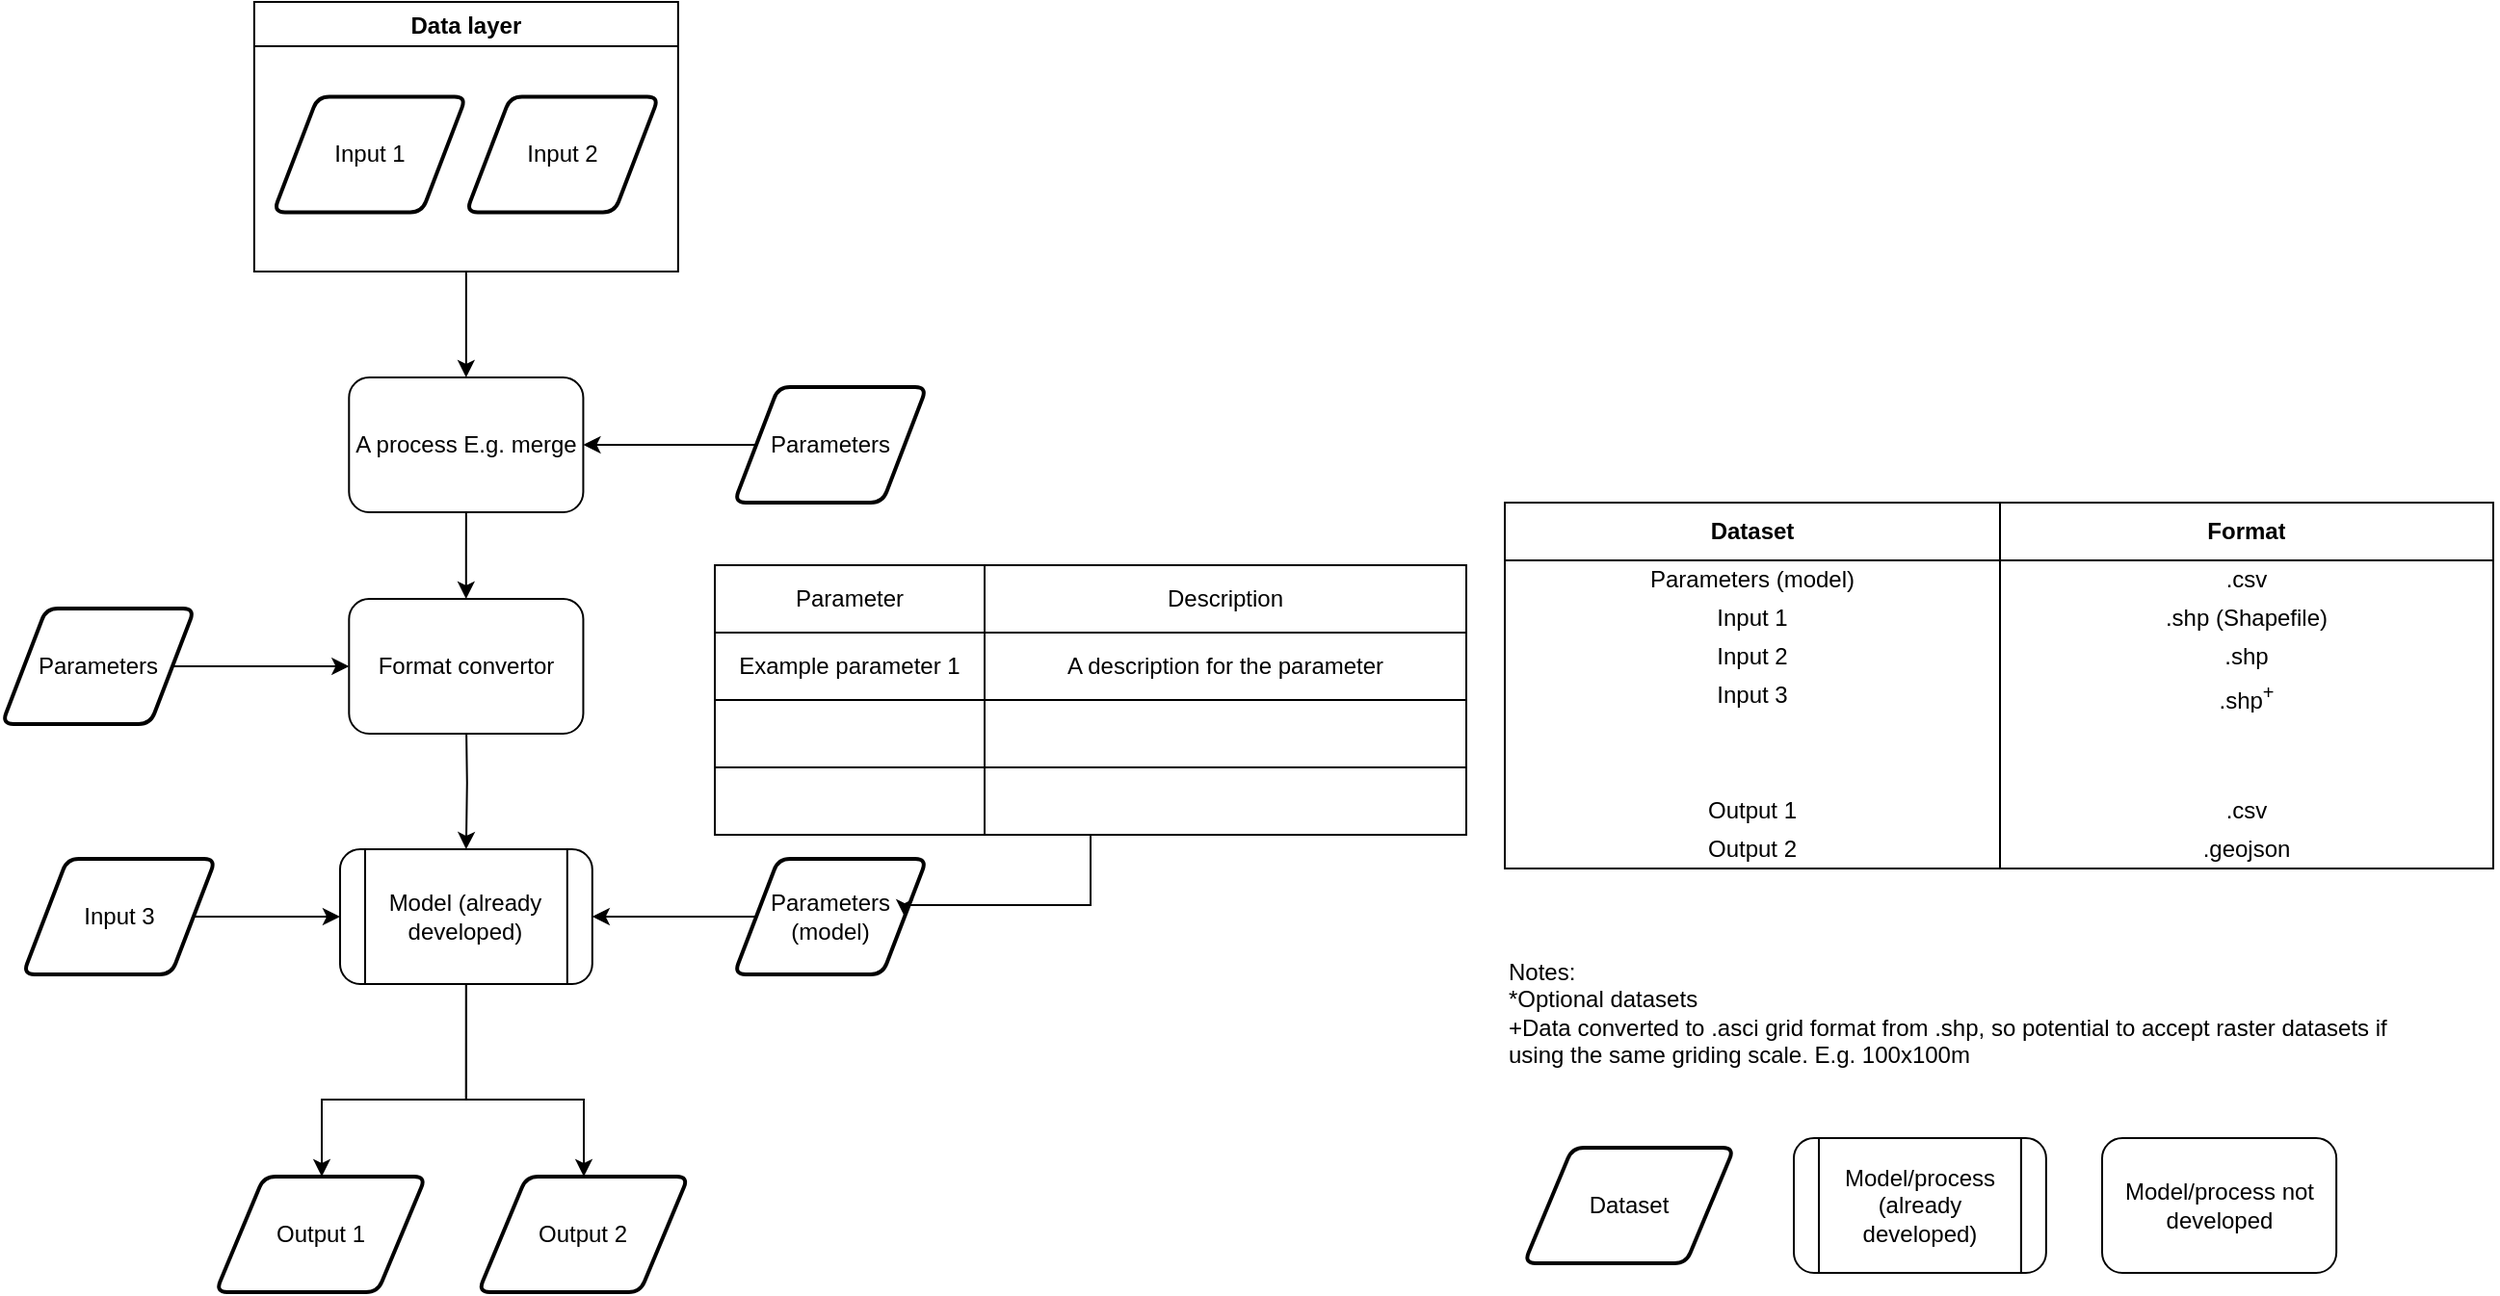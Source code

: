 <mxfile version="13.10.0" type="github">
  <diagram id="Yevh-g8nTKUBOGGr0oUq" name="Page-1">
    <mxGraphModel dx="782" dy="707" grid="1" gridSize="10" guides="1" tooltips="1" connect="1" arrows="1" fold="1" page="1" pageScale="1" pageWidth="827" pageHeight="1169" math="0" shadow="0">
      <root>
        <mxCell id="gkHT4bu3b0f0jtjOqA4o-0" />
        <mxCell id="gkHT4bu3b0f0jtjOqA4o-1" parent="gkHT4bu3b0f0jtjOqA4o-0" />
        <mxCell id="12xH_gXyC0JP7orOwCKg-13" style="edgeStyle=orthogonalEdgeStyle;rounded=0;orthogonalLoop=1;jettySize=auto;html=1;exitX=0.5;exitY=1;exitDx=0;exitDy=0;" parent="gkHT4bu3b0f0jtjOqA4o-1" source="ddazaEeR6ssN1BWX0ktI-1" target="12xH_gXyC0JP7orOwCKg-29" edge="1">
          <mxGeometry relative="1" as="geometry">
            <Array as="points">
              <mxPoint x="571" y="580" />
              <mxPoint x="496" y="580" />
            </Array>
            <mxPoint x="570.857" y="542.5" as="sourcePoint" />
          </mxGeometry>
        </mxCell>
        <mxCell id="8inwFE-MQz8HEBYmpQ9X-59" style="edgeStyle=orthogonalEdgeStyle;rounded=0;orthogonalLoop=1;jettySize=auto;html=1;" parent="gkHT4bu3b0f0jtjOqA4o-1" source="ddazaEeR6ssN1BWX0ktI-1" target="8inwFE-MQz8HEBYmpQ9X-58" edge="1">
          <mxGeometry relative="1" as="geometry">
            <Array as="points">
              <mxPoint x="571" y="580" />
              <mxPoint x="632" y="580" />
            </Array>
            <mxPoint x="570.857" y="542.5" as="sourcePoint" />
          </mxGeometry>
        </mxCell>
        <mxCell id="VNxaeYcz-5pTjhsVP7Z5-0" style="edgeStyle=orthogonalEdgeStyle;rounded=0;orthogonalLoop=1;jettySize=auto;html=1;" parent="gkHT4bu3b0f0jtjOqA4o-1" source="12xH_gXyC0JP7orOwCKg-22" target="ddazaEeR6ssN1BWX0ktI-1" edge="1">
          <mxGeometry relative="1" as="geometry">
            <mxPoint x="520.93" y="492.5" as="targetPoint" />
          </mxGeometry>
        </mxCell>
        <mxCell id="12xH_gXyC0JP7orOwCKg-22" value="Input 3" style="shape=parallelogram;html=1;strokeWidth=2;perimeter=parallelogramPerimeter;whiteSpace=wrap;rounded=1;arcSize=12;size=0.23;" parent="gkHT4bu3b0f0jtjOqA4o-1" vertex="1">
          <mxGeometry x="340.93" y="455" width="100" height="60" as="geometry" />
        </mxCell>
        <mxCell id="12xH_gXyC0JP7orOwCKg-29" value="&lt;div&gt;Output 1&lt;/div&gt;" style="shape=parallelogram;html=1;strokeWidth=2;perimeter=parallelogramPerimeter;whiteSpace=wrap;rounded=1;arcSize=12;size=0.23;" parent="gkHT4bu3b0f0jtjOqA4o-1" vertex="1">
          <mxGeometry x="440.93" y="620" width="109.07" height="60" as="geometry" />
        </mxCell>
        <mxCell id="ddazaEeR6ssN1BWX0ktI-6" style="edgeStyle=orthogonalEdgeStyle;rounded=0;orthogonalLoop=1;jettySize=auto;html=1;exitX=0.5;exitY=1;exitDx=0;exitDy=0;" parent="gkHT4bu3b0f0jtjOqA4o-1" source="ddazaEeR6ssN1BWX0ktI-7" target="ddazaEeR6ssN1BWX0ktI-4" edge="1">
          <mxGeometry relative="1" as="geometry">
            <mxPoint x="570.9" y="270" as="sourcePoint" />
          </mxGeometry>
        </mxCell>
        <mxCell id="VNxaeYcz-5pTjhsVP7Z5-6" style="edgeStyle=orthogonalEdgeStyle;rounded=0;orthogonalLoop=1;jettySize=auto;html=1;" parent="gkHT4bu3b0f0jtjOqA4o-1" source="12xH_gXyC0JP7orOwCKg-57" target="ddazaEeR6ssN1BWX0ktI-1" edge="1">
          <mxGeometry relative="1" as="geometry">
            <mxPoint x="621" y="493" as="targetPoint" />
          </mxGeometry>
        </mxCell>
        <mxCell id="12xH_gXyC0JP7orOwCKg-57" value="Parameters (model)" style="shape=parallelogram;html=1;strokeWidth=2;perimeter=parallelogramPerimeter;whiteSpace=wrap;rounded=1;arcSize=12;size=0.23;" parent="gkHT4bu3b0f0jtjOqA4o-1" vertex="1">
          <mxGeometry x="710" y="455" width="100" height="60" as="geometry" />
        </mxCell>
        <mxCell id="VNxaeYcz-5pTjhsVP7Z5-1" style="edgeStyle=orthogonalEdgeStyle;rounded=0;orthogonalLoop=1;jettySize=auto;html=1;entryX=0.5;entryY=0;entryDx=0;entryDy=0;" parent="gkHT4bu3b0f0jtjOqA4o-1" target="ddazaEeR6ssN1BWX0ktI-1" edge="1">
          <mxGeometry relative="1" as="geometry">
            <mxPoint x="570.93" y="380" as="sourcePoint" />
            <mxPoint x="570.93" y="442.5" as="targetPoint" />
          </mxGeometry>
        </mxCell>
        <mxCell id="VNxaeYcz-5pTjhsVP7Z5-10" style="edgeStyle=orthogonalEdgeStyle;rounded=0;orthogonalLoop=1;jettySize=auto;html=1;entryX=0.5;entryY=0;entryDx=0;entryDy=0;" parent="gkHT4bu3b0f0jtjOqA4o-1" source="crPVwcIPL3rN5ODeDzdk-15" target="ddazaEeR6ssN1BWX0ktI-7" edge="1">
          <mxGeometry relative="1" as="geometry">
            <mxPoint x="570.93" y="210" as="targetPoint" />
          </mxGeometry>
        </mxCell>
        <mxCell id="crPVwcIPL3rN5ODeDzdk-15" value="Data layer" style="swimlane;" parent="gkHT4bu3b0f0jtjOqA4o-1" vertex="1">
          <mxGeometry x="460.93" y="10" width="220" height="140" as="geometry" />
        </mxCell>
        <mxCell id="crPVwcIPL3rN5ODeDzdk-16" value="Input 2" style="shape=parallelogram;html=1;strokeWidth=2;perimeter=parallelogramPerimeter;whiteSpace=wrap;rounded=1;arcSize=12;size=0.23;" parent="crPVwcIPL3rN5ODeDzdk-15" vertex="1">
          <mxGeometry x="110" y="49.21" width="100" height="60" as="geometry" />
        </mxCell>
        <mxCell id="crPVwcIPL3rN5ODeDzdk-17" value="Input 1 " style="shape=parallelogram;html=1;strokeWidth=2;perimeter=parallelogramPerimeter;whiteSpace=wrap;rounded=1;arcSize=12;size=0.23;" parent="crPVwcIPL3rN5ODeDzdk-15" vertex="1">
          <mxGeometry x="10" y="49.21" width="100" height="60" as="geometry" />
        </mxCell>
        <mxCell id="8inwFE-MQz8HEBYmpQ9X-0" value="" style="shape=table;html=1;whiteSpace=wrap;startSize=0;container=1;collapsible=0;childLayout=tableLayout;spacingTop=0;rowLines=0;" parent="gkHT4bu3b0f0jtjOqA4o-1" vertex="1">
          <mxGeometry x="1110" y="270" width="513" height="190" as="geometry" />
        </mxCell>
        <mxCell id="8inwFE-MQz8HEBYmpQ9X-1" value="" style="shape=partialRectangle;html=1;whiteSpace=wrap;collapsible=0;dropTarget=0;pointerEvents=0;fillColor=none;top=0;left=0;bottom=0;right=0;points=[[0,0.5],[1,0.5]];portConstraint=eastwest;perimeterSpacing=2;strokeWidth=5;" parent="8inwFE-MQz8HEBYmpQ9X-0" vertex="1">
          <mxGeometry width="513" height="30" as="geometry" />
        </mxCell>
        <mxCell id="8inwFE-MQz8HEBYmpQ9X-2" value="&lt;b&gt;Dataset&lt;/b&gt;" style="shape=partialRectangle;html=1;whiteSpace=wrap;connectable=0;fillColor=none;top=0;left=0;bottom=1;right=0;overflow=hidden;" parent="8inwFE-MQz8HEBYmpQ9X-1" vertex="1">
          <mxGeometry width="257" height="30" as="geometry" />
        </mxCell>
        <mxCell id="8inwFE-MQz8HEBYmpQ9X-3" value="&lt;b&gt;Format&lt;/b&gt;" style="shape=partialRectangle;html=1;whiteSpace=wrap;connectable=0;fillColor=none;top=0;left=0;bottom=1;right=0;overflow=hidden;sketch=0;" parent="8inwFE-MQz8HEBYmpQ9X-1" vertex="1">
          <mxGeometry x="257" width="256" height="30" as="geometry" />
        </mxCell>
        <mxCell id="8inwFE-MQz8HEBYmpQ9X-4" style="shape=partialRectangle;html=1;whiteSpace=wrap;collapsible=0;dropTarget=0;pointerEvents=0;fillColor=none;top=0;left=0;bottom=0;right=0;points=[[0,0.5],[1,0.5]];portConstraint=eastwest;strokeColor=none;" parent="8inwFE-MQz8HEBYmpQ9X-0" vertex="1">
          <mxGeometry y="30" width="513" height="20" as="geometry" />
        </mxCell>
        <mxCell id="8inwFE-MQz8HEBYmpQ9X-5" value="Parameters (model)" style="shape=partialRectangle;html=1;whiteSpace=wrap;connectable=0;fillColor=none;top=0;left=0;bottom=0;right=0;overflow=hidden;strokeColor=none;" parent="8inwFE-MQz8HEBYmpQ9X-4" vertex="1">
          <mxGeometry width="257" height="20" as="geometry" />
        </mxCell>
        <mxCell id="8inwFE-MQz8HEBYmpQ9X-6" value=".csv" style="shape=partialRectangle;html=1;whiteSpace=wrap;connectable=0;fillColor=none;top=0;left=0;bottom=0;right=0;overflow=hidden;strokeColor=none;" parent="8inwFE-MQz8HEBYmpQ9X-4" vertex="1">
          <mxGeometry x="257" width="256" height="20" as="geometry" />
        </mxCell>
        <mxCell id="8inwFE-MQz8HEBYmpQ9X-7" value="" style="shape=partialRectangle;html=1;whiteSpace=wrap;collapsible=0;dropTarget=0;pointerEvents=0;fillColor=none;top=0;left=0;bottom=0;right=0;points=[[0,0.5],[1,0.5]];portConstraint=eastwest;strokeColor=none;" parent="8inwFE-MQz8HEBYmpQ9X-0" vertex="1">
          <mxGeometry y="50" width="513" height="20" as="geometry" />
        </mxCell>
        <mxCell id="8inwFE-MQz8HEBYmpQ9X-8" value="Input 1" style="shape=partialRectangle;html=1;whiteSpace=wrap;connectable=0;fillColor=none;top=0;left=0;bottom=0;right=0;overflow=hidden;strokeColor=none;" parent="8inwFE-MQz8HEBYmpQ9X-7" vertex="1">
          <mxGeometry width="257" height="20" as="geometry" />
        </mxCell>
        <mxCell id="8inwFE-MQz8HEBYmpQ9X-9" value=".shp (Shapefile)" style="shape=partialRectangle;html=1;whiteSpace=wrap;connectable=0;fillColor=none;top=0;left=0;bottom=0;right=0;overflow=hidden;strokeColor=none;" parent="8inwFE-MQz8HEBYmpQ9X-7" vertex="1">
          <mxGeometry x="257" width="256" height="20" as="geometry" />
        </mxCell>
        <mxCell id="8inwFE-MQz8HEBYmpQ9X-10" value="" style="shape=partialRectangle;html=1;whiteSpace=wrap;collapsible=0;dropTarget=0;pointerEvents=0;fillColor=none;top=0;left=0;bottom=0;right=0;points=[[0,0.5],[1,0.5]];portConstraint=eastwest;strokeColor=none;" parent="8inwFE-MQz8HEBYmpQ9X-0" vertex="1">
          <mxGeometry y="70" width="513" height="20" as="geometry" />
        </mxCell>
        <mxCell id="8inwFE-MQz8HEBYmpQ9X-11" value="Input 2" style="shape=partialRectangle;html=1;whiteSpace=wrap;connectable=0;fillColor=none;top=0;left=0;bottom=0;right=0;overflow=hidden;strokeColor=none;" parent="8inwFE-MQz8HEBYmpQ9X-10" vertex="1">
          <mxGeometry width="257" height="20" as="geometry" />
        </mxCell>
        <mxCell id="8inwFE-MQz8HEBYmpQ9X-12" value=".shp" style="shape=partialRectangle;html=1;whiteSpace=wrap;connectable=0;fillColor=none;top=0;left=0;bottom=0;right=0;overflow=hidden;strokeColor=none;" parent="8inwFE-MQz8HEBYmpQ9X-10" vertex="1">
          <mxGeometry x="257" width="256" height="20" as="geometry" />
        </mxCell>
        <mxCell id="8inwFE-MQz8HEBYmpQ9X-16" style="shape=partialRectangle;html=1;whiteSpace=wrap;collapsible=0;dropTarget=0;pointerEvents=0;fillColor=none;top=0;left=0;bottom=0;right=0;points=[[0,0.5],[1,0.5]];portConstraint=eastwest;strokeColor=none;" parent="8inwFE-MQz8HEBYmpQ9X-0" vertex="1">
          <mxGeometry y="90" width="513" height="20" as="geometry" />
        </mxCell>
        <mxCell id="8inwFE-MQz8HEBYmpQ9X-17" value="Input 3" style="shape=partialRectangle;html=1;whiteSpace=wrap;connectable=0;fillColor=none;top=0;left=0;bottom=0;right=0;overflow=hidden;strokeColor=none;" parent="8inwFE-MQz8HEBYmpQ9X-16" vertex="1">
          <mxGeometry width="257" height="20" as="geometry" />
        </mxCell>
        <mxCell id="8inwFE-MQz8HEBYmpQ9X-18" value=".shp&lt;sup&gt;+&lt;/sup&gt;" style="shape=partialRectangle;html=1;whiteSpace=wrap;connectable=0;fillColor=none;top=0;left=0;bottom=0;right=0;overflow=hidden;strokeColor=none;" parent="8inwFE-MQz8HEBYmpQ9X-16" vertex="1">
          <mxGeometry x="257" width="256" height="20" as="geometry" />
        </mxCell>
        <mxCell id="8inwFE-MQz8HEBYmpQ9X-31" style="shape=partialRectangle;html=1;whiteSpace=wrap;collapsible=0;dropTarget=0;pointerEvents=0;fillColor=none;top=0;left=0;bottom=0;right=0;points=[[0,0.5],[1,0.5]];portConstraint=eastwest;strokeColor=none;" parent="8inwFE-MQz8HEBYmpQ9X-0" vertex="1">
          <mxGeometry y="110" width="513" height="20" as="geometry" />
        </mxCell>
        <mxCell id="8inwFE-MQz8HEBYmpQ9X-32" value="" style="shape=partialRectangle;html=1;whiteSpace=wrap;connectable=0;fillColor=none;top=0;left=0;bottom=0;right=0;overflow=hidden;strokeColor=none;" parent="8inwFE-MQz8HEBYmpQ9X-31" vertex="1">
          <mxGeometry width="257" height="20" as="geometry" />
        </mxCell>
        <mxCell id="8inwFE-MQz8HEBYmpQ9X-33" value="" style="shape=partialRectangle;html=1;whiteSpace=wrap;connectable=0;fillColor=none;top=0;left=0;bottom=0;right=0;overflow=hidden;strokeColor=none;" parent="8inwFE-MQz8HEBYmpQ9X-31" vertex="1">
          <mxGeometry x="257" width="256" height="20" as="geometry" />
        </mxCell>
        <mxCell id="8inwFE-MQz8HEBYmpQ9X-52" style="shape=partialRectangle;html=1;whiteSpace=wrap;collapsible=0;dropTarget=0;pointerEvents=0;fillColor=none;top=0;left=0;bottom=0;right=0;points=[[0,0.5],[1,0.5]];portConstraint=eastwest;strokeColor=none;" parent="8inwFE-MQz8HEBYmpQ9X-0" vertex="1">
          <mxGeometry y="130" width="513" height="20" as="geometry" />
        </mxCell>
        <mxCell id="8inwFE-MQz8HEBYmpQ9X-53" style="shape=partialRectangle;html=1;whiteSpace=wrap;connectable=0;fillColor=none;top=0;left=0;bottom=0;right=0;overflow=hidden;strokeColor=none;" parent="8inwFE-MQz8HEBYmpQ9X-52" vertex="1">
          <mxGeometry width="257" height="20" as="geometry" />
        </mxCell>
        <mxCell id="8inwFE-MQz8HEBYmpQ9X-54" style="shape=partialRectangle;html=1;whiteSpace=wrap;connectable=0;fillColor=none;top=0;left=0;bottom=0;right=0;overflow=hidden;strokeColor=none;" parent="8inwFE-MQz8HEBYmpQ9X-52" vertex="1">
          <mxGeometry x="257" width="256" height="20" as="geometry" />
        </mxCell>
        <mxCell id="8inwFE-MQz8HEBYmpQ9X-49" style="shape=partialRectangle;html=1;whiteSpace=wrap;collapsible=0;dropTarget=0;pointerEvents=0;fillColor=none;top=0;left=0;bottom=0;right=0;points=[[0,0.5],[1,0.5]];portConstraint=eastwest;strokeColor=none;" parent="8inwFE-MQz8HEBYmpQ9X-0" vertex="1">
          <mxGeometry y="150" width="513" height="20" as="geometry" />
        </mxCell>
        <mxCell id="8inwFE-MQz8HEBYmpQ9X-50" value="Output 1" style="shape=partialRectangle;html=1;whiteSpace=wrap;connectable=0;fillColor=none;top=0;left=0;bottom=0;right=0;overflow=hidden;strokeColor=none;" parent="8inwFE-MQz8HEBYmpQ9X-49" vertex="1">
          <mxGeometry width="257" height="20" as="geometry" />
        </mxCell>
        <mxCell id="8inwFE-MQz8HEBYmpQ9X-51" value=".csv" style="shape=partialRectangle;html=1;whiteSpace=wrap;connectable=0;fillColor=none;top=0;left=0;bottom=0;right=0;overflow=hidden;strokeColor=none;" parent="8inwFE-MQz8HEBYmpQ9X-49" vertex="1">
          <mxGeometry x="257" width="256" height="20" as="geometry" />
        </mxCell>
        <mxCell id="8inwFE-MQz8HEBYmpQ9X-55" style="shape=partialRectangle;html=1;whiteSpace=wrap;collapsible=0;dropTarget=0;pointerEvents=0;fillColor=none;top=0;left=0;bottom=0;right=0;points=[[0,0.5],[1,0.5]];portConstraint=eastwest;strokeColor=none;" parent="8inwFE-MQz8HEBYmpQ9X-0" vertex="1">
          <mxGeometry y="170" width="513" height="20" as="geometry" />
        </mxCell>
        <mxCell id="8inwFE-MQz8HEBYmpQ9X-56" value="Output 2" style="shape=partialRectangle;html=1;whiteSpace=wrap;connectable=0;fillColor=none;top=0;left=0;bottom=0;right=0;overflow=hidden;strokeColor=none;" parent="8inwFE-MQz8HEBYmpQ9X-55" vertex="1">
          <mxGeometry width="257" height="20" as="geometry" />
        </mxCell>
        <mxCell id="8inwFE-MQz8HEBYmpQ9X-57" value=".geojson" style="shape=partialRectangle;html=1;whiteSpace=wrap;connectable=0;fillColor=none;top=0;left=0;bottom=0;right=0;overflow=hidden;strokeColor=none;" parent="8inwFE-MQz8HEBYmpQ9X-55" vertex="1">
          <mxGeometry x="257" width="256" height="20" as="geometry" />
        </mxCell>
        <mxCell id="8inwFE-MQz8HEBYmpQ9X-48" value="Notes:&lt;br&gt;*Optional datasets&lt;br&gt;+Data converted to .asci grid format from .shp, so potential to accept raster datasets if using the same griding scale. E.g. 100x100m" style="text;html=1;strokeColor=none;fillColor=none;align=left;verticalAlign=top;whiteSpace=wrap;rounded=0;" parent="gkHT4bu3b0f0jtjOqA4o-1" vertex="1">
          <mxGeometry x="1110" y="500" width="460" height="100" as="geometry" />
        </mxCell>
        <mxCell id="8inwFE-MQz8HEBYmpQ9X-58" value="Output 2" style="shape=parallelogram;html=1;strokeWidth=2;perimeter=parallelogramPerimeter;whiteSpace=wrap;rounded=1;arcSize=12;size=0.23;" parent="gkHT4bu3b0f0jtjOqA4o-1" vertex="1">
          <mxGeometry x="577.19" y="620" width="109.07" height="60" as="geometry" />
        </mxCell>
        <mxCell id="8inwFE-MQz8HEBYmpQ9X-64" style="edgeStyle=orthogonalEdgeStyle;rounded=0;orthogonalLoop=1;jettySize=auto;html=1;" parent="gkHT4bu3b0f0jtjOqA4o-1" source="8inwFE-MQz8HEBYmpQ9X-63" target="ddazaEeR6ssN1BWX0ktI-4" edge="1">
          <mxGeometry relative="1" as="geometry">
            <mxPoint x="520.93" y="350" as="targetPoint" />
          </mxGeometry>
        </mxCell>
        <mxCell id="8inwFE-MQz8HEBYmpQ9X-63" value="Parameters" style="shape=parallelogram;html=1;strokeWidth=2;perimeter=parallelogramPerimeter;whiteSpace=wrap;rounded=1;arcSize=12;size=0.23;" parent="gkHT4bu3b0f0jtjOqA4o-1" vertex="1">
          <mxGeometry x="330" y="325" width="100" height="60" as="geometry" />
        </mxCell>
        <mxCell id="VNxaeYcz-5pTjhsVP7Z5-8" style="edgeStyle=orthogonalEdgeStyle;rounded=0;orthogonalLoop=1;jettySize=auto;html=1;" parent="gkHT4bu3b0f0jtjOqA4o-1" source="8inwFE-MQz8HEBYmpQ9X-65" target="ddazaEeR6ssN1BWX0ktI-7" edge="1">
          <mxGeometry relative="1" as="geometry">
            <mxPoint x="620.93" y="240" as="targetPoint" />
          </mxGeometry>
        </mxCell>
        <mxCell id="8inwFE-MQz8HEBYmpQ9X-65" value="Parameters" style="shape=parallelogram;html=1;strokeWidth=2;perimeter=parallelogramPerimeter;whiteSpace=wrap;rounded=1;arcSize=12;size=0.23;" parent="gkHT4bu3b0f0jtjOqA4o-1" vertex="1">
          <mxGeometry x="710" y="210" width="100" height="60" as="geometry" />
        </mxCell>
        <mxCell id="VNxaeYcz-5pTjhsVP7Z5-5" style="edgeStyle=orthogonalEdgeStyle;rounded=0;orthogonalLoop=1;jettySize=auto;html=1;entryX=1;entryY=0.5;entryDx=0;entryDy=0;" parent="gkHT4bu3b0f0jtjOqA4o-1" source="12xH_gXyC0JP7orOwCKg-43" target="12xH_gXyC0JP7orOwCKg-57" edge="1">
          <mxGeometry relative="1" as="geometry">
            <Array as="points">
              <mxPoint x="895" y="479" />
            </Array>
          </mxGeometry>
        </mxCell>
        <mxCell id="12xH_gXyC0JP7orOwCKg-43" value="" style="shape=table;html=1;whiteSpace=wrap;startSize=0;container=1;collapsible=0;childLayout=tableLayout;" parent="gkHT4bu3b0f0jtjOqA4o-1" vertex="1">
          <mxGeometry x="700" y="302.5" width="390" height="140" as="geometry" />
        </mxCell>
        <mxCell id="12xH_gXyC0JP7orOwCKg-44" value="" style="shape=partialRectangle;html=1;whiteSpace=wrap;collapsible=0;dropTarget=0;pointerEvents=0;fillColor=none;top=0;left=0;bottom=0;right=0;points=[[0,0.5],[1,0.5]];portConstraint=eastwest;" parent="12xH_gXyC0JP7orOwCKg-43" vertex="1">
          <mxGeometry width="390" height="35" as="geometry" />
        </mxCell>
        <mxCell id="12xH_gXyC0JP7orOwCKg-45" value="Parameter" style="shape=partialRectangle;html=1;whiteSpace=wrap;connectable=0;overflow=hidden;fillColor=none;top=0;left=0;bottom=0;right=0;" parent="12xH_gXyC0JP7orOwCKg-44" vertex="1">
          <mxGeometry width="140" height="35" as="geometry" />
        </mxCell>
        <mxCell id="12xH_gXyC0JP7orOwCKg-46" value="Description" style="shape=partialRectangle;html=1;whiteSpace=wrap;connectable=0;overflow=hidden;fillColor=none;top=0;left=0;bottom=0;right=0;" parent="12xH_gXyC0JP7orOwCKg-44" vertex="1">
          <mxGeometry x="140" width="250" height="35" as="geometry" />
        </mxCell>
        <mxCell id="12xH_gXyC0JP7orOwCKg-47" value="" style="shape=partialRectangle;html=1;whiteSpace=wrap;collapsible=0;dropTarget=0;pointerEvents=0;fillColor=none;top=0;left=0;bottom=0;right=0;points=[[0,0.5],[1,0.5]];portConstraint=eastwest;" parent="12xH_gXyC0JP7orOwCKg-43" vertex="1">
          <mxGeometry y="35" width="390" height="35" as="geometry" />
        </mxCell>
        <mxCell id="12xH_gXyC0JP7orOwCKg-48" value="Example parameter 1" style="shape=partialRectangle;html=1;whiteSpace=wrap;connectable=0;overflow=hidden;fillColor=none;top=0;left=0;bottom=0;right=0;" parent="12xH_gXyC0JP7orOwCKg-47" vertex="1">
          <mxGeometry width="140" height="35" as="geometry" />
        </mxCell>
        <mxCell id="12xH_gXyC0JP7orOwCKg-49" value="A description for the parameter" style="shape=partialRectangle;html=1;whiteSpace=wrap;connectable=0;overflow=hidden;fillColor=none;top=0;left=0;bottom=0;right=0;" parent="12xH_gXyC0JP7orOwCKg-47" vertex="1">
          <mxGeometry x="140" width="250" height="35" as="geometry" />
        </mxCell>
        <mxCell id="12xH_gXyC0JP7orOwCKg-50" value="" style="shape=partialRectangle;html=1;whiteSpace=wrap;collapsible=0;dropTarget=0;pointerEvents=0;fillColor=none;top=0;left=0;bottom=0;right=0;points=[[0,0.5],[1,0.5]];portConstraint=eastwest;" parent="12xH_gXyC0JP7orOwCKg-43" vertex="1">
          <mxGeometry y="70" width="390" height="35" as="geometry" />
        </mxCell>
        <mxCell id="12xH_gXyC0JP7orOwCKg-51" value="" style="shape=partialRectangle;html=1;whiteSpace=wrap;connectable=0;overflow=hidden;fillColor=none;top=0;left=0;bottom=0;right=0;" parent="12xH_gXyC0JP7orOwCKg-50" vertex="1">
          <mxGeometry width="140" height="35" as="geometry" />
        </mxCell>
        <mxCell id="12xH_gXyC0JP7orOwCKg-52" value="" style="shape=partialRectangle;html=1;whiteSpace=wrap;connectable=0;overflow=hidden;fillColor=none;top=0;left=0;bottom=0;right=0;" parent="12xH_gXyC0JP7orOwCKg-50" vertex="1">
          <mxGeometry x="140" width="250" height="35" as="geometry" />
        </mxCell>
        <mxCell id="12xH_gXyC0JP7orOwCKg-53" value="" style="shape=partialRectangle;html=1;whiteSpace=wrap;collapsible=0;dropTarget=0;pointerEvents=0;fillColor=none;top=0;left=0;bottom=0;right=0;points=[[0,0.5],[1,0.5]];portConstraint=eastwest;" parent="12xH_gXyC0JP7orOwCKg-43" vertex="1">
          <mxGeometry y="105" width="390" height="35" as="geometry" />
        </mxCell>
        <mxCell id="12xH_gXyC0JP7orOwCKg-54" value="" style="shape=partialRectangle;html=1;whiteSpace=wrap;connectable=0;overflow=hidden;fillColor=none;top=0;left=0;bottom=0;right=0;" parent="12xH_gXyC0JP7orOwCKg-53" vertex="1">
          <mxGeometry width="140" height="35" as="geometry" />
        </mxCell>
        <mxCell id="12xH_gXyC0JP7orOwCKg-55" value="" style="shape=partialRectangle;html=1;whiteSpace=wrap;connectable=0;overflow=hidden;fillColor=none;top=0;left=0;bottom=0;right=0;" parent="12xH_gXyC0JP7orOwCKg-53" vertex="1">
          <mxGeometry x="140" width="250" height="35" as="geometry" />
        </mxCell>
        <mxCell id="12xH_gXyC0JP7orOwCKg-56" style="edgeStyle=orthogonalEdgeStyle;rounded=0;orthogonalLoop=1;jettySize=auto;html=1;exitX=1;exitY=0.5;exitDx=0;exitDy=0;" parent="12xH_gXyC0JP7orOwCKg-43" source="12xH_gXyC0JP7orOwCKg-47" target="12xH_gXyC0JP7orOwCKg-47" edge="1">
          <mxGeometry relative="1" as="geometry" />
        </mxCell>
        <mxCell id="ddazaEeR6ssN1BWX0ktI-1" value="Model (already developed)" style="shape=process;whiteSpace=wrap;html=1;backgroundOutline=1;shadow=0;fontFamily=Helvetica;fontSize=12;fontColor=#000000;align=center;strokeColor=#000000;strokeWidth=1;fillColor=#ffffff;rounded=1;" parent="gkHT4bu3b0f0jtjOqA4o-1" vertex="1">
          <mxGeometry x="505.47" y="450" width="130.93" height="70" as="geometry" />
        </mxCell>
        <mxCell id="ddazaEeR6ssN1BWX0ktI-4" value="Format convertor" style="rounded=1;whiteSpace=wrap;html=1;fontSize=12;glass=0;strokeWidth=1;shadow=0;" parent="gkHT4bu3b0f0jtjOqA4o-1" vertex="1">
          <mxGeometry x="510.15" y="320" width="121.57" height="70" as="geometry" />
        </mxCell>
        <mxCell id="ddazaEeR6ssN1BWX0ktI-7" value="A process E.g. merge" style="rounded=1;whiteSpace=wrap;html=1;fontSize=12;glass=0;strokeWidth=1;shadow=0;" parent="gkHT4bu3b0f0jtjOqA4o-1" vertex="1">
          <mxGeometry x="510.14" y="205" width="121.57" height="70" as="geometry" />
        </mxCell>
        <mxCell id="ddazaEeR6ssN1BWX0ktI-8" value="Dataset" style="shape=parallelogram;html=1;strokeWidth=2;perimeter=parallelogramPerimeter;whiteSpace=wrap;rounded=1;arcSize=12;size=0.23;" parent="gkHT4bu3b0f0jtjOqA4o-1" vertex="1">
          <mxGeometry x="1120" y="605" width="109.07" height="60" as="geometry" />
        </mxCell>
        <mxCell id="ddazaEeR6ssN1BWX0ktI-9" value="Model/process (already developed)" style="shape=process;whiteSpace=wrap;html=1;backgroundOutline=1;shadow=0;fontFamily=Helvetica;fontSize=12;fontColor=#000000;align=center;strokeColor=#000000;strokeWidth=1;fillColor=#ffffff;rounded=1;" parent="gkHT4bu3b0f0jtjOqA4o-1" vertex="1">
          <mxGeometry x="1260" y="600" width="130.93" height="70" as="geometry" />
        </mxCell>
        <mxCell id="ddazaEeR6ssN1BWX0ktI-10" value="Model/process not developed" style="rounded=1;whiteSpace=wrap;html=1;fontSize=12;glass=0;strokeWidth=1;shadow=0;" parent="gkHT4bu3b0f0jtjOqA4o-1" vertex="1">
          <mxGeometry x="1420" y="600" width="121.57" height="70" as="geometry" />
        </mxCell>
      </root>
    </mxGraphModel>
  </diagram>
</mxfile>
